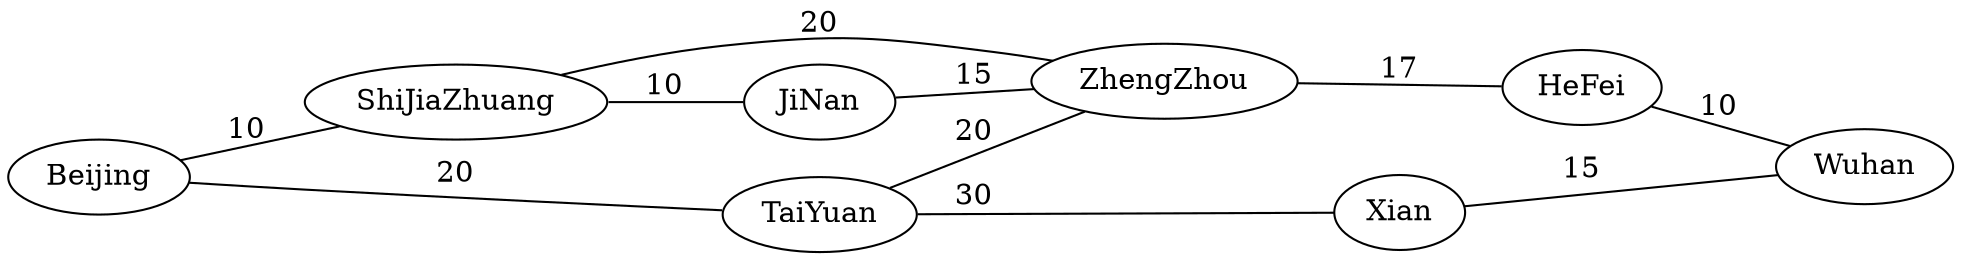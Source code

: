 Graph Prim{
rankdir = LR;
Beijing -- ShiJiaZhuang [label="10"];
Beijing -- TaiYuan [label="20"];
TaiYuan -- Xian [label="30"];
TaiYuan -- ZhengZhou [label="20"];
ShiJiaZhuang -- JiNan [label="10"];
JiNan -- ZhengZhou [label="15"];
ShiJiaZhuang -- ZhengZhou [label="20"];
Xian -- Wuhan [label="15"];
ZhengZhou -- HeFei [label="17"];
HeFei -- Wuhan [label="10"];
}